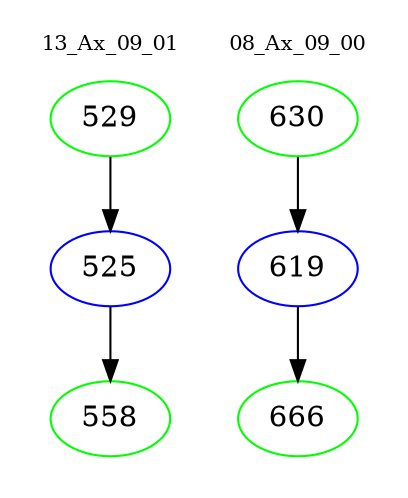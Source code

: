 digraph{
subgraph cluster_0 {
color = white
label = "13_Ax_09_01";
fontsize=10;
T0_529 [label="529", color="green"]
T0_529 -> T0_525 [color="black"]
T0_525 [label="525", color="blue"]
T0_525 -> T0_558 [color="black"]
T0_558 [label="558", color="green"]
}
subgraph cluster_1 {
color = white
label = "08_Ax_09_00";
fontsize=10;
T1_630 [label="630", color="green"]
T1_630 -> T1_619 [color="black"]
T1_619 [label="619", color="blue"]
T1_619 -> T1_666 [color="black"]
T1_666 [label="666", color="green"]
}
}
